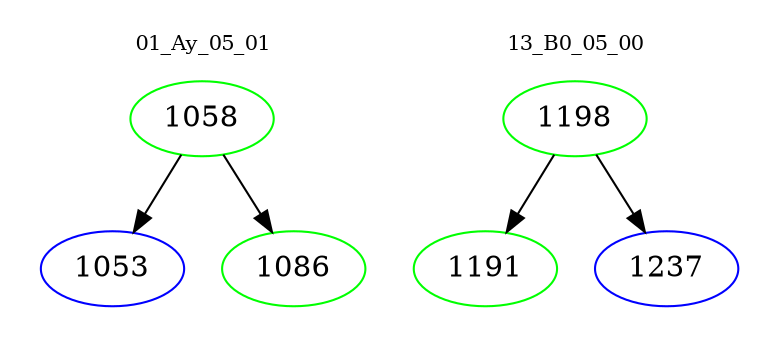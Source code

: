 digraph{
subgraph cluster_0 {
color = white
label = "01_Ay_05_01";
fontsize=10;
T0_1058 [label="1058", color="green"]
T0_1058 -> T0_1053 [color="black"]
T0_1053 [label="1053", color="blue"]
T0_1058 -> T0_1086 [color="black"]
T0_1086 [label="1086", color="green"]
}
subgraph cluster_1 {
color = white
label = "13_B0_05_00";
fontsize=10;
T1_1198 [label="1198", color="green"]
T1_1198 -> T1_1191 [color="black"]
T1_1191 [label="1191", color="green"]
T1_1198 -> T1_1237 [color="black"]
T1_1237 [label="1237", color="blue"]
}
}
